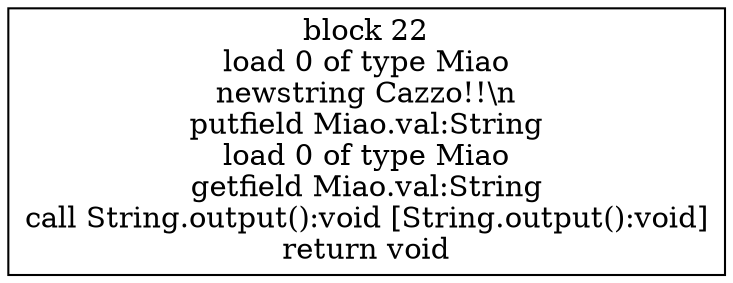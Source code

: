digraph "Miao.fixture3" {
size = "11,7.5";
codeblock_22 [ shape = box, label = "block 22\nload 0 of type Miao\nnewstring Cazzo!!\\n\nputfield Miao.val:String\nload 0 of type Miao\ngetfield Miao.val:String\ncall String.output():void [String.output():void]\nreturn void"];
}